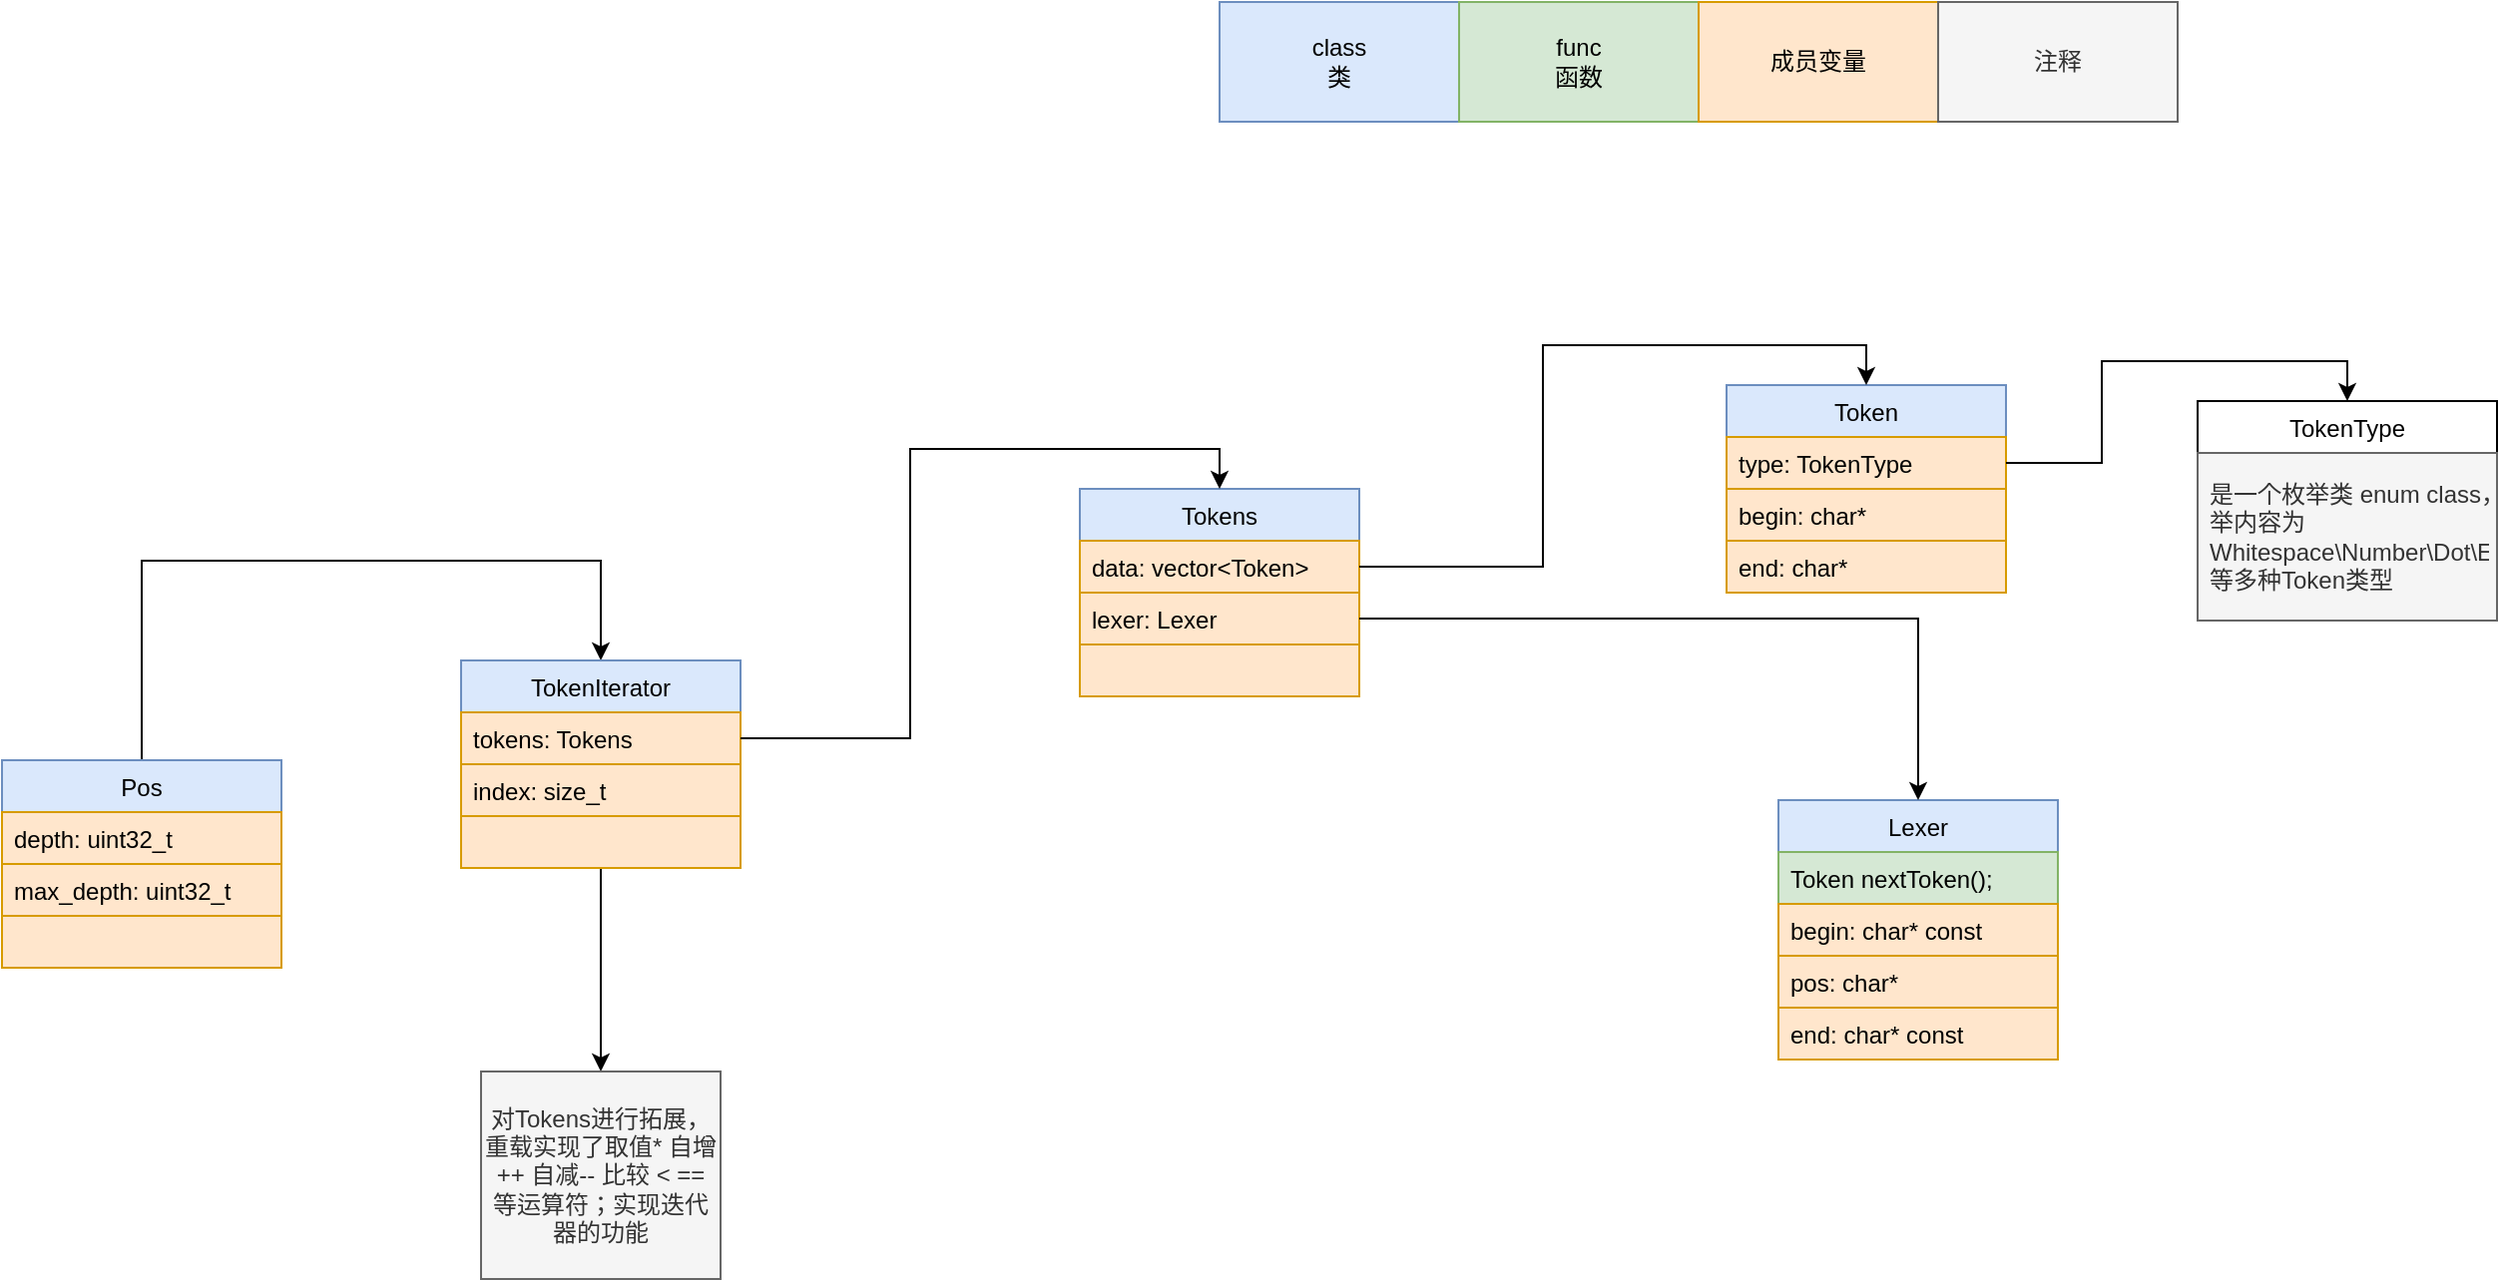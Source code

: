 <mxfile version="17.5.0" type="github">
  <diagram id="Rla5n-zzJumrxvYezBTH" name="Page-1">
    <mxGraphModel dx="2278" dy="867" grid="1" gridSize="10" guides="1" tooltips="1" connect="1" arrows="1" fold="1" page="1" pageScale="1" pageWidth="827" pageHeight="1169" math="0" shadow="0">
      <root>
        <mxCell id="0" />
        <mxCell id="1" parent="0" />
        <mxCell id="llMQX2KNaokU8Sbs1Y39-11" value="Token" style="swimlane;fontStyle=0;childLayout=stackLayout;horizontal=1;startSize=26;fillColor=#dae8fc;horizontalStack=0;resizeParent=1;resizeParentMax=0;resizeLast=0;collapsible=1;marginBottom=0;strokeColor=#6c8ebf;" vertex="1" parent="1">
          <mxGeometry x="274" y="212" width="140" height="104" as="geometry" />
        </mxCell>
        <mxCell id="llMQX2KNaokU8Sbs1Y39-12" value="type: TokenType" style="text;strokeColor=#d79b00;fillColor=#ffe6cc;align=left;verticalAlign=top;spacingLeft=4;spacingRight=4;overflow=hidden;rotatable=0;points=[[0,0.5],[1,0.5]];portConstraint=eastwest;" vertex="1" parent="llMQX2KNaokU8Sbs1Y39-11">
          <mxGeometry y="26" width="140" height="26" as="geometry" />
        </mxCell>
        <mxCell id="llMQX2KNaokU8Sbs1Y39-13" value="begin: char*" style="text;strokeColor=#d79b00;fillColor=#ffe6cc;align=left;verticalAlign=top;spacingLeft=4;spacingRight=4;overflow=hidden;rotatable=0;points=[[0,0.5],[1,0.5]];portConstraint=eastwest;" vertex="1" parent="llMQX2KNaokU8Sbs1Y39-11">
          <mxGeometry y="52" width="140" height="26" as="geometry" />
        </mxCell>
        <mxCell id="llMQX2KNaokU8Sbs1Y39-14" value="end: char*" style="text;strokeColor=#d79b00;fillColor=#ffe6cc;align=left;verticalAlign=top;spacingLeft=4;spacingRight=4;overflow=hidden;rotatable=0;points=[[0,0.5],[1,0.5]];portConstraint=eastwest;" vertex="1" parent="llMQX2KNaokU8Sbs1Y39-11">
          <mxGeometry y="78" width="140" height="26" as="geometry" />
        </mxCell>
        <mxCell id="llMQX2KNaokU8Sbs1Y39-15" value="TokenType" style="swimlane;fontStyle=0;childLayout=stackLayout;horizontal=1;startSize=26;fillColor=none;horizontalStack=0;resizeParent=1;resizeParentMax=0;resizeLast=0;collapsible=1;marginBottom=0;" vertex="1" parent="1">
          <mxGeometry x="510" y="220" width="150" height="110" as="geometry" />
        </mxCell>
        <mxCell id="llMQX2KNaokU8Sbs1Y39-16" value="是一个枚举类 enum class，枚举内容为Whitespace\Number\Dot\Error等多种Token类型" style="text;strokeColor=#666666;fillColor=#f5f5f5;align=left;verticalAlign=middle;spacingLeft=4;spacingRight=4;overflow=hidden;rotatable=0;points=[[0,0.5],[1,0.5]];portConstraint=eastwest;labelPosition=center;verticalLabelPosition=middle;whiteSpace=wrap;fontColor=#333333;" vertex="1" parent="llMQX2KNaokU8Sbs1Y39-15">
          <mxGeometry y="26" width="150" height="84" as="geometry" />
        </mxCell>
        <mxCell id="llMQX2KNaokU8Sbs1Y39-21" style="edgeStyle=orthogonalEdgeStyle;rounded=0;orthogonalLoop=1;jettySize=auto;html=1;exitX=1;exitY=0.5;exitDx=0;exitDy=0;entryX=0.5;entryY=0;entryDx=0;entryDy=0;" edge="1" parent="1" source="llMQX2KNaokU8Sbs1Y39-12" target="llMQX2KNaokU8Sbs1Y39-15">
          <mxGeometry relative="1" as="geometry" />
        </mxCell>
        <mxCell id="llMQX2KNaokU8Sbs1Y39-22" value="Lexer" style="swimlane;fontStyle=0;childLayout=stackLayout;horizontal=1;startSize=26;fillColor=#dae8fc;horizontalStack=0;resizeParent=1;resizeParentMax=0;resizeLast=0;collapsible=1;marginBottom=0;html=0;strokeColor=#6c8ebf;" vertex="1" parent="1">
          <mxGeometry x="300" y="420" width="140" height="130" as="geometry" />
        </mxCell>
        <mxCell id="llMQX2KNaokU8Sbs1Y39-23" value="Token nextToken();" style="text;strokeColor=#82b366;fillColor=#d5e8d4;align=left;verticalAlign=top;spacingLeft=4;spacingRight=4;overflow=hidden;rotatable=0;points=[[0,0.5],[1,0.5]];portConstraint=eastwest;html=0;" vertex="1" parent="llMQX2KNaokU8Sbs1Y39-22">
          <mxGeometry y="26" width="140" height="26" as="geometry" />
        </mxCell>
        <mxCell id="llMQX2KNaokU8Sbs1Y39-24" value="begin: char* const" style="text;strokeColor=#d79b00;fillColor=#ffe6cc;align=left;verticalAlign=top;spacingLeft=4;spacingRight=4;overflow=hidden;rotatable=0;points=[[0,0.5],[1,0.5]];portConstraint=eastwest;html=0;" vertex="1" parent="llMQX2KNaokU8Sbs1Y39-22">
          <mxGeometry y="52" width="140" height="26" as="geometry" />
        </mxCell>
        <mxCell id="llMQX2KNaokU8Sbs1Y39-25" value="pos: char*" style="text;strokeColor=#d79b00;fillColor=#ffe6cc;align=left;verticalAlign=top;spacingLeft=4;spacingRight=4;overflow=hidden;rotatable=0;points=[[0,0.5],[1,0.5]];portConstraint=eastwest;html=0;" vertex="1" parent="llMQX2KNaokU8Sbs1Y39-22">
          <mxGeometry y="78" width="140" height="26" as="geometry" />
        </mxCell>
        <mxCell id="llMQX2KNaokU8Sbs1Y39-30" value="end: char* const" style="text;strokeColor=#d79b00;fillColor=#ffe6cc;align=left;verticalAlign=top;spacingLeft=4;spacingRight=4;overflow=hidden;rotatable=0;points=[[0,0.5],[1,0.5]];portConstraint=eastwest;html=0;" vertex="1" parent="llMQX2KNaokU8Sbs1Y39-22">
          <mxGeometry y="104" width="140" height="26" as="geometry" />
        </mxCell>
        <mxCell id="llMQX2KNaokU8Sbs1Y39-26" value="class&lt;br&gt;类" style="rounded=0;whiteSpace=wrap;html=1;fillColor=#dae8fc;strokeColor=#6c8ebf;" vertex="1" parent="1">
          <mxGeometry x="20" y="20" width="120" height="60" as="geometry" />
        </mxCell>
        <mxCell id="llMQX2KNaokU8Sbs1Y39-27" value="func&lt;br&gt;函数" style="rounded=0;whiteSpace=wrap;html=1;fillColor=#d5e8d4;strokeColor=#82b366;" vertex="1" parent="1">
          <mxGeometry x="140" y="20" width="120" height="60" as="geometry" />
        </mxCell>
        <mxCell id="llMQX2KNaokU8Sbs1Y39-28" value="成员变量" style="rounded=0;whiteSpace=wrap;html=1;fillColor=#ffe6cc;strokeColor=#d79b00;" vertex="1" parent="1">
          <mxGeometry x="260" y="20" width="120" height="60" as="geometry" />
        </mxCell>
        <mxCell id="llMQX2KNaokU8Sbs1Y39-29" value="注释" style="rounded=0;whiteSpace=wrap;html=1;fillColor=#f5f5f5;fontColor=#333333;strokeColor=#666666;" vertex="1" parent="1">
          <mxGeometry x="380" y="20" width="120" height="60" as="geometry" />
        </mxCell>
        <mxCell id="llMQX2KNaokU8Sbs1Y39-31" value="Tokens" style="swimlane;fontStyle=0;childLayout=stackLayout;horizontal=1;startSize=26;fillColor=#dae8fc;horizontalStack=0;resizeParent=1;resizeParentMax=0;resizeLast=0;collapsible=1;marginBottom=0;strokeColor=#6c8ebf;" vertex="1" parent="1">
          <mxGeometry x="-50" y="264" width="140" height="104" as="geometry" />
        </mxCell>
        <mxCell id="llMQX2KNaokU8Sbs1Y39-32" value="data: vector&lt;Token&gt;" style="text;strokeColor=#d79b00;fillColor=#ffe6cc;align=left;verticalAlign=top;spacingLeft=4;spacingRight=4;overflow=hidden;rotatable=0;points=[[0,0.5],[1,0.5]];portConstraint=eastwest;" vertex="1" parent="llMQX2KNaokU8Sbs1Y39-31">
          <mxGeometry y="26" width="140" height="26" as="geometry" />
        </mxCell>
        <mxCell id="llMQX2KNaokU8Sbs1Y39-33" value="lexer: Lexer" style="text;strokeColor=#d79b00;fillColor=#ffe6cc;align=left;verticalAlign=top;spacingLeft=4;spacingRight=4;overflow=hidden;rotatable=0;points=[[0,0.5],[1,0.5]];portConstraint=eastwest;" vertex="1" parent="llMQX2KNaokU8Sbs1Y39-31">
          <mxGeometry y="52" width="140" height="26" as="geometry" />
        </mxCell>
        <mxCell id="llMQX2KNaokU8Sbs1Y39-34" value="" style="text;strokeColor=#d79b00;fillColor=#ffe6cc;align=left;verticalAlign=top;spacingLeft=4;spacingRight=4;overflow=hidden;rotatable=0;points=[[0,0.5],[1,0.5]];portConstraint=eastwest;" vertex="1" parent="llMQX2KNaokU8Sbs1Y39-31">
          <mxGeometry y="78" width="140" height="26" as="geometry" />
        </mxCell>
        <mxCell id="llMQX2KNaokU8Sbs1Y39-35" style="edgeStyle=orthogonalEdgeStyle;rounded=0;orthogonalLoop=1;jettySize=auto;html=1;exitX=1;exitY=0.5;exitDx=0;exitDy=0;entryX=0.5;entryY=0;entryDx=0;entryDy=0;" edge="1" parent="1" source="llMQX2KNaokU8Sbs1Y39-32" target="llMQX2KNaokU8Sbs1Y39-11">
          <mxGeometry relative="1" as="geometry" />
        </mxCell>
        <mxCell id="llMQX2KNaokU8Sbs1Y39-36" style="edgeStyle=orthogonalEdgeStyle;rounded=0;orthogonalLoop=1;jettySize=auto;html=1;exitX=1;exitY=0.5;exitDx=0;exitDy=0;entryX=0.5;entryY=0;entryDx=0;entryDy=0;" edge="1" parent="1" source="llMQX2KNaokU8Sbs1Y39-33" target="llMQX2KNaokU8Sbs1Y39-22">
          <mxGeometry relative="1" as="geometry" />
        </mxCell>
        <mxCell id="llMQX2KNaokU8Sbs1Y39-52" style="edgeStyle=orthogonalEdgeStyle;rounded=0;orthogonalLoop=1;jettySize=auto;html=1;exitX=0.5;exitY=0;exitDx=0;exitDy=0;entryX=0.5;entryY=0;entryDx=0;entryDy=0;" edge="1" parent="1" source="llMQX2KNaokU8Sbs1Y39-37" target="llMQX2KNaokU8Sbs1Y39-41">
          <mxGeometry relative="1" as="geometry">
            <Array as="points">
              <mxPoint x="-520" y="300" />
              <mxPoint x="-290" y="300" />
            </Array>
          </mxGeometry>
        </mxCell>
        <mxCell id="llMQX2KNaokU8Sbs1Y39-37" value="Pos" style="swimlane;fontStyle=0;childLayout=stackLayout;horizontal=1;startSize=26;fillColor=#dae8fc;horizontalStack=0;resizeParent=1;resizeParentMax=0;resizeLast=0;collapsible=1;marginBottom=0;strokeColor=#6c8ebf;" vertex="1" parent="1">
          <mxGeometry x="-590" y="400" width="140" height="104" as="geometry" />
        </mxCell>
        <mxCell id="llMQX2KNaokU8Sbs1Y39-38" value="depth: uint32_t" style="text;strokeColor=#d79b00;fillColor=#ffe6cc;align=left;verticalAlign=top;spacingLeft=4;spacingRight=4;overflow=hidden;rotatable=0;points=[[0,0.5],[1,0.5]];portConstraint=eastwest;" vertex="1" parent="llMQX2KNaokU8Sbs1Y39-37">
          <mxGeometry y="26" width="140" height="26" as="geometry" />
        </mxCell>
        <mxCell id="llMQX2KNaokU8Sbs1Y39-39" value="max_depth: uint32_t" style="text;strokeColor=#d79b00;fillColor=#ffe6cc;align=left;verticalAlign=top;spacingLeft=4;spacingRight=4;overflow=hidden;rotatable=0;points=[[0,0.5],[1,0.5]];portConstraint=eastwest;" vertex="1" parent="llMQX2KNaokU8Sbs1Y39-37">
          <mxGeometry y="52" width="140" height="26" as="geometry" />
        </mxCell>
        <mxCell id="llMQX2KNaokU8Sbs1Y39-40" value="" style="text;strokeColor=#d79b00;fillColor=#ffe6cc;align=left;verticalAlign=top;spacingLeft=4;spacingRight=4;overflow=hidden;rotatable=0;points=[[0,0.5],[1,0.5]];portConstraint=eastwest;" vertex="1" parent="llMQX2KNaokU8Sbs1Y39-37">
          <mxGeometry y="78" width="140" height="26" as="geometry" />
        </mxCell>
        <mxCell id="llMQX2KNaokU8Sbs1Y39-51" value="" style="edgeStyle=orthogonalEdgeStyle;rounded=0;orthogonalLoop=1;jettySize=auto;html=1;" edge="1" parent="1" source="llMQX2KNaokU8Sbs1Y39-41" target="llMQX2KNaokU8Sbs1Y39-50">
          <mxGeometry relative="1" as="geometry" />
        </mxCell>
        <mxCell id="llMQX2KNaokU8Sbs1Y39-41" value="TokenIterator" style="swimlane;fontStyle=0;childLayout=stackLayout;horizontal=1;startSize=26;fillColor=#dae8fc;horizontalStack=0;resizeParent=1;resizeParentMax=0;resizeLast=0;collapsible=1;marginBottom=0;strokeColor=#6c8ebf;" vertex="1" parent="1">
          <mxGeometry x="-360" y="350" width="140" height="104" as="geometry" />
        </mxCell>
        <mxCell id="llMQX2KNaokU8Sbs1Y39-42" value="tokens: Tokens" style="text;strokeColor=#d79b00;fillColor=#ffe6cc;align=left;verticalAlign=top;spacingLeft=4;spacingRight=4;overflow=hidden;rotatable=0;points=[[0,0.5],[1,0.5]];portConstraint=eastwest;" vertex="1" parent="llMQX2KNaokU8Sbs1Y39-41">
          <mxGeometry y="26" width="140" height="26" as="geometry" />
        </mxCell>
        <mxCell id="llMQX2KNaokU8Sbs1Y39-43" value="index: size_t" style="text;strokeColor=#d79b00;fillColor=#ffe6cc;align=left;verticalAlign=top;spacingLeft=4;spacingRight=4;overflow=hidden;rotatable=0;points=[[0,0.5],[1,0.5]];portConstraint=eastwest;" vertex="1" parent="llMQX2KNaokU8Sbs1Y39-41">
          <mxGeometry y="52" width="140" height="26" as="geometry" />
        </mxCell>
        <mxCell id="llMQX2KNaokU8Sbs1Y39-44" value="" style="text;strokeColor=#d79b00;fillColor=#ffe6cc;align=left;verticalAlign=top;spacingLeft=4;spacingRight=4;overflow=hidden;rotatable=0;points=[[0,0.5],[1,0.5]];portConstraint=eastwest;" vertex="1" parent="llMQX2KNaokU8Sbs1Y39-41">
          <mxGeometry y="78" width="140" height="26" as="geometry" />
        </mxCell>
        <mxCell id="llMQX2KNaokU8Sbs1Y39-45" style="edgeStyle=orthogonalEdgeStyle;rounded=0;orthogonalLoop=1;jettySize=auto;html=1;exitX=1;exitY=0.5;exitDx=0;exitDy=0;entryX=0.5;entryY=0;entryDx=0;entryDy=0;" edge="1" parent="1" source="llMQX2KNaokU8Sbs1Y39-42" target="llMQX2KNaokU8Sbs1Y39-31">
          <mxGeometry relative="1" as="geometry" />
        </mxCell>
        <mxCell id="llMQX2KNaokU8Sbs1Y39-50" value="对Tokens进行拓展，重载实现了取值* 自增++ 自减-- 比较 &amp;lt; == 等运算符；实现迭代器的功能" style="whiteSpace=wrap;html=1;fillColor=#f5f5f5;strokeColor=#666666;fontStyle=0;startSize=26;fontColor=#333333;" vertex="1" parent="1">
          <mxGeometry x="-350" y="556" width="120" height="104" as="geometry" />
        </mxCell>
      </root>
    </mxGraphModel>
  </diagram>
</mxfile>
